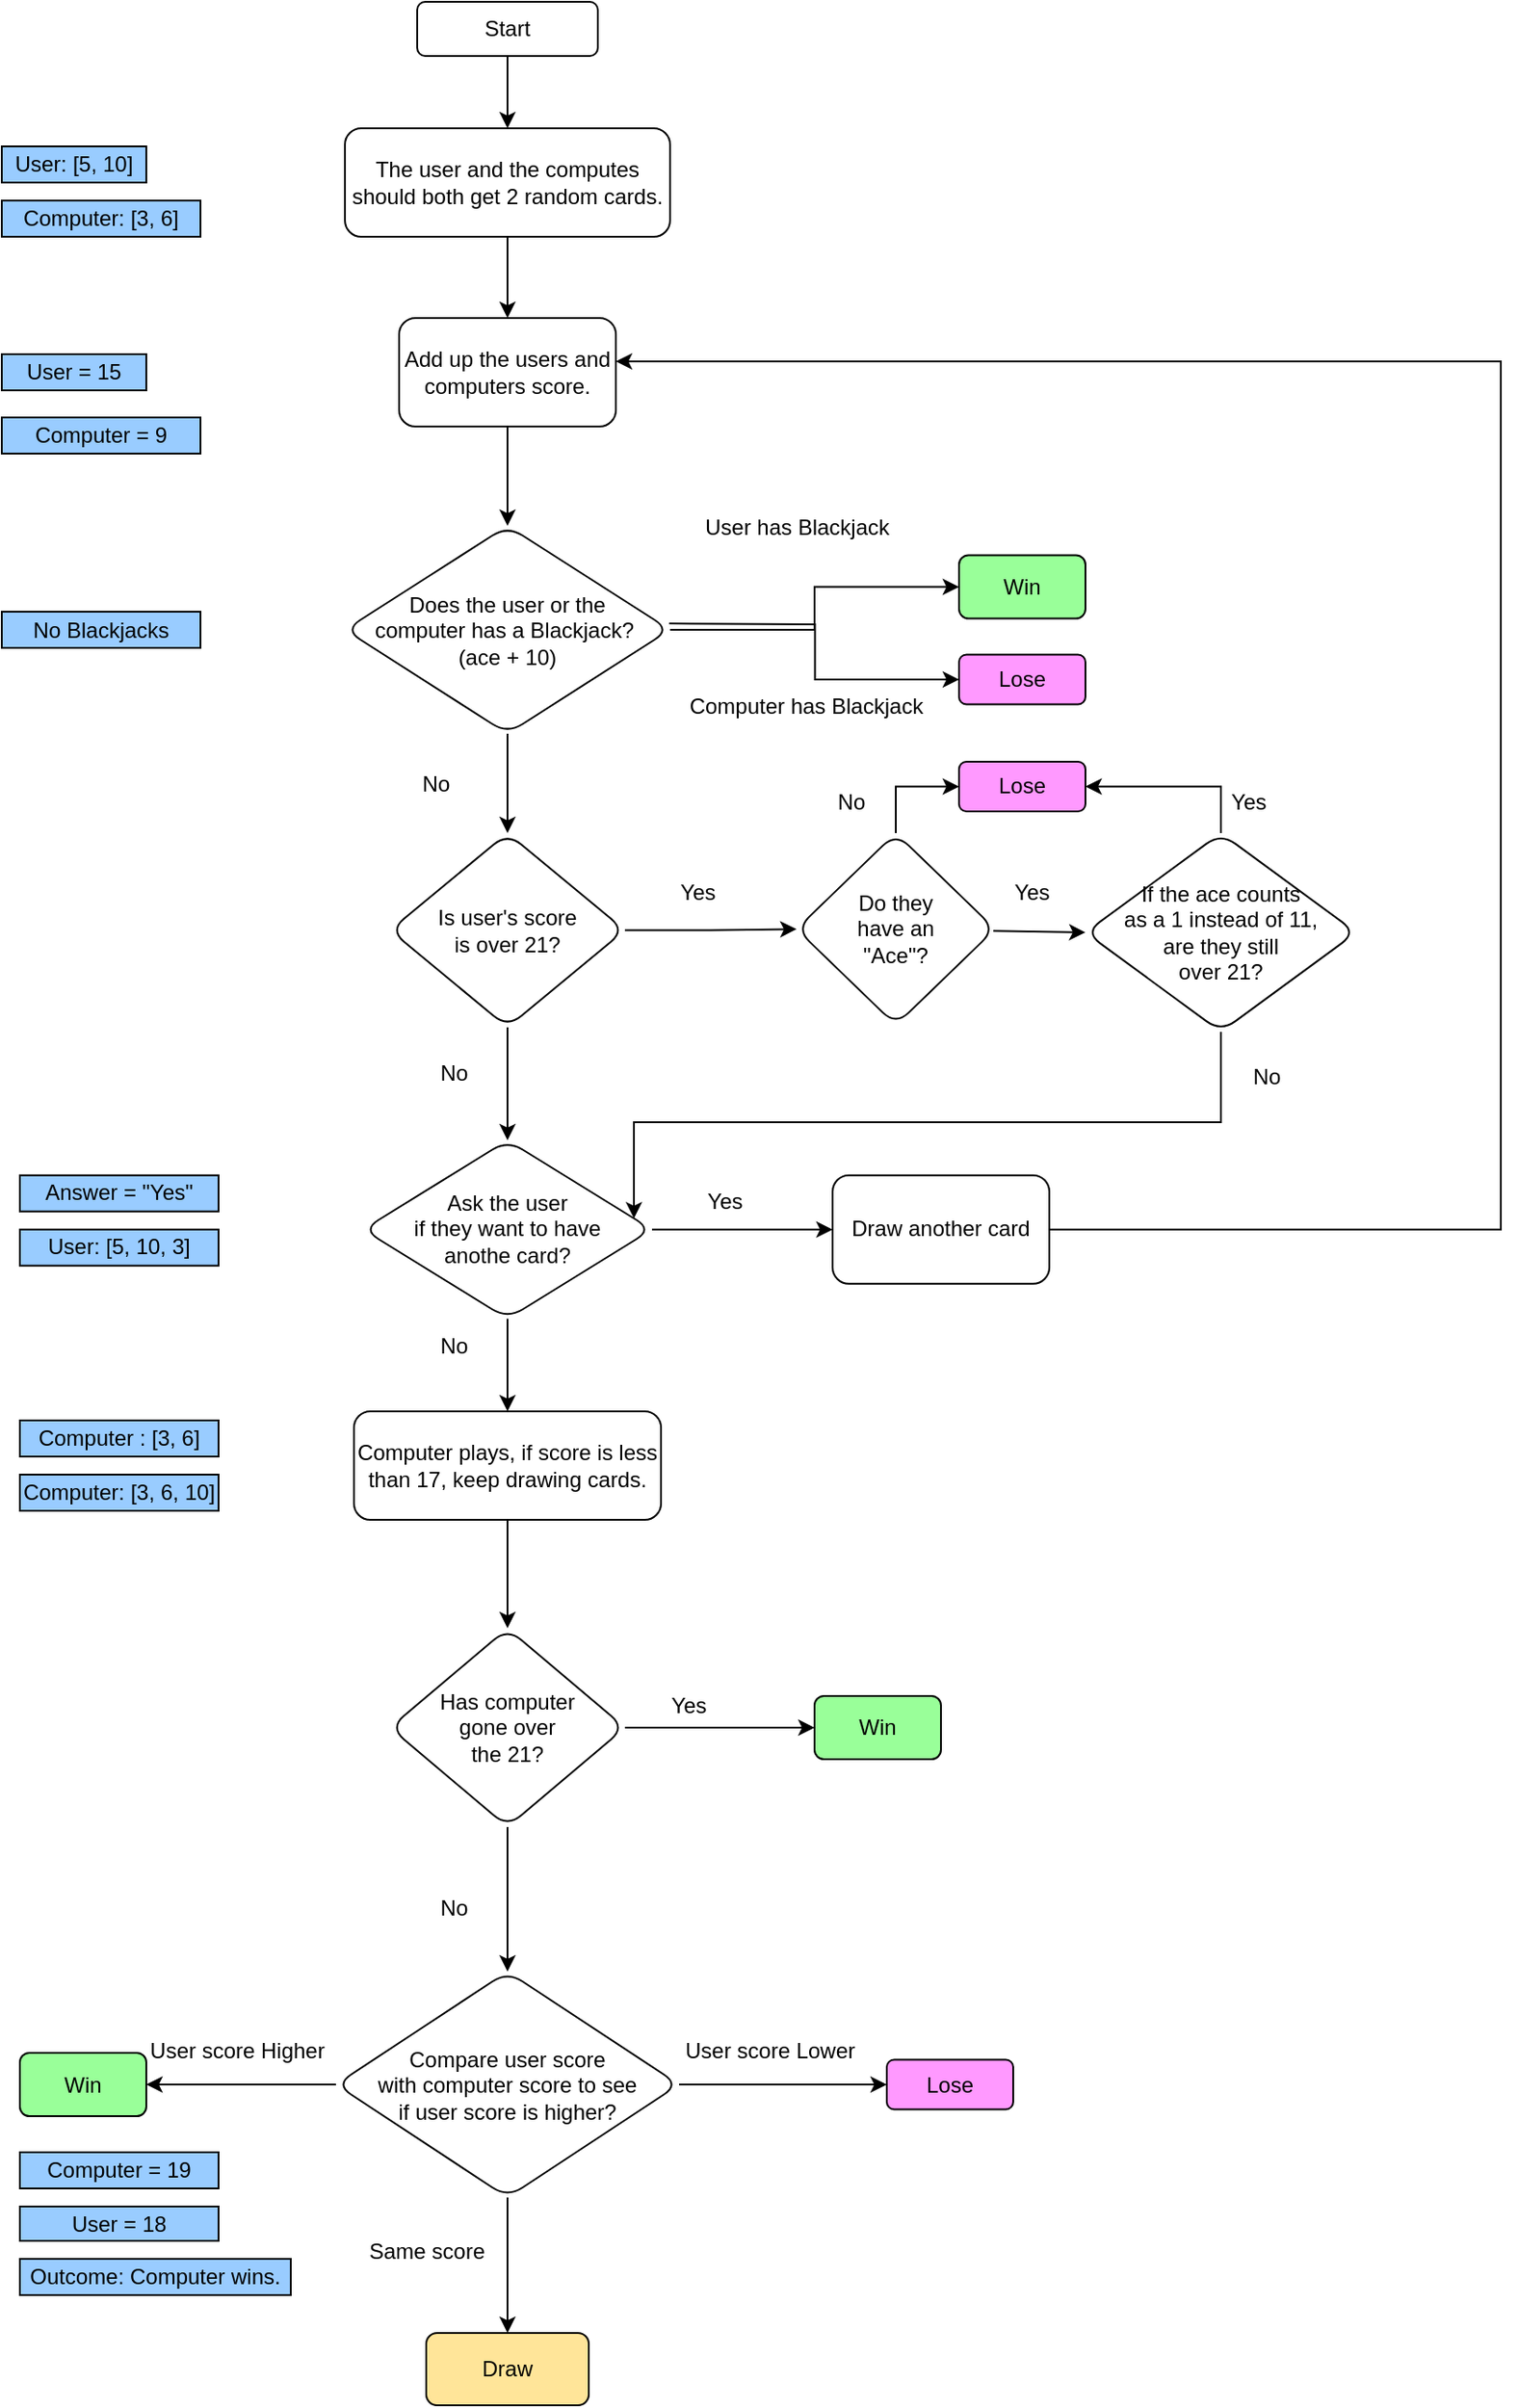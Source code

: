 <mxfile version="22.1.21" type="github">
  <diagram id="C5RBs43oDa-KdzZeNtuy" name="Page-1">
    <mxGraphModel dx="1912" dy="1061" grid="1" gridSize="10" guides="1" tooltips="1" connect="1" arrows="1" fold="1" page="1" pageScale="1" pageWidth="827" pageHeight="1169" math="0" shadow="0">
      <root>
        <mxCell id="WIyWlLk6GJQsqaUBKTNV-0" />
        <mxCell id="WIyWlLk6GJQsqaUBKTNV-1" parent="WIyWlLk6GJQsqaUBKTNV-0" />
        <mxCell id="2ugnmzU8NUE2r2qJuOM5-2" value="" style="edgeStyle=orthogonalEdgeStyle;rounded=0;orthogonalLoop=1;jettySize=auto;html=1;" edge="1" parent="WIyWlLk6GJQsqaUBKTNV-1" source="2ugnmzU8NUE2r2qJuOM5-0" target="2ugnmzU8NUE2r2qJuOM5-1">
          <mxGeometry relative="1" as="geometry" />
        </mxCell>
        <mxCell id="2ugnmzU8NUE2r2qJuOM5-0" value="Start" style="rounded=1;whiteSpace=wrap;html=1;" vertex="1" parent="WIyWlLk6GJQsqaUBKTNV-1">
          <mxGeometry x="360" y="50" width="100" height="30" as="geometry" />
        </mxCell>
        <mxCell id="2ugnmzU8NUE2r2qJuOM5-4" value="" style="edgeStyle=orthogonalEdgeStyle;rounded=0;orthogonalLoop=1;jettySize=auto;html=1;" edge="1" parent="WIyWlLk6GJQsqaUBKTNV-1" source="2ugnmzU8NUE2r2qJuOM5-1" target="2ugnmzU8NUE2r2qJuOM5-3">
          <mxGeometry relative="1" as="geometry" />
        </mxCell>
        <mxCell id="2ugnmzU8NUE2r2qJuOM5-1" value="The user and the computes should both get 2 random cards." style="whiteSpace=wrap;html=1;rounded=1;" vertex="1" parent="WIyWlLk6GJQsqaUBKTNV-1">
          <mxGeometry x="320" y="120" width="180" height="60" as="geometry" />
        </mxCell>
        <mxCell id="2ugnmzU8NUE2r2qJuOM5-6" value="" style="edgeStyle=orthogonalEdgeStyle;rounded=0;orthogonalLoop=1;jettySize=auto;html=1;" edge="1" parent="WIyWlLk6GJQsqaUBKTNV-1" source="2ugnmzU8NUE2r2qJuOM5-3" target="2ugnmzU8NUE2r2qJuOM5-5">
          <mxGeometry relative="1" as="geometry" />
        </mxCell>
        <mxCell id="2ugnmzU8NUE2r2qJuOM5-3" value="Add up the users and computers score." style="whiteSpace=wrap;html=1;rounded=1;" vertex="1" parent="WIyWlLk6GJQsqaUBKTNV-1">
          <mxGeometry x="350" y="225" width="120" height="60" as="geometry" />
        </mxCell>
        <mxCell id="2ugnmzU8NUE2r2qJuOM5-8" value="" style="edgeStyle=orthogonalEdgeStyle;rounded=0;orthogonalLoop=1;jettySize=auto;html=1;" edge="1" parent="WIyWlLk6GJQsqaUBKTNV-1" source="2ugnmzU8NUE2r2qJuOM5-5" target="2ugnmzU8NUE2r2qJuOM5-7">
          <mxGeometry relative="1" as="geometry" />
        </mxCell>
        <mxCell id="2ugnmzU8NUE2r2qJuOM5-41" style="edgeStyle=orthogonalEdgeStyle;rounded=0;orthogonalLoop=1;jettySize=auto;html=1;entryX=0;entryY=0.5;entryDx=0;entryDy=0;" edge="1" parent="WIyWlLk6GJQsqaUBKTNV-1" source="2ugnmzU8NUE2r2qJuOM5-5" target="2ugnmzU8NUE2r2qJuOM5-39">
          <mxGeometry relative="1" as="geometry" />
        </mxCell>
        <mxCell id="2ugnmzU8NUE2r2qJuOM5-5" value="Does the user or the&lt;br&gt;computer has a Blackjack?&amp;nbsp;&lt;br&gt;(ace + 10)" style="rhombus;whiteSpace=wrap;html=1;rounded=1;" vertex="1" parent="WIyWlLk6GJQsqaUBKTNV-1">
          <mxGeometry x="320" y="340" width="180" height="115" as="geometry" />
        </mxCell>
        <mxCell id="2ugnmzU8NUE2r2qJuOM5-11" value="" style="edgeStyle=orthogonalEdgeStyle;rounded=0;orthogonalLoop=1;jettySize=auto;html=1;" edge="1" parent="WIyWlLk6GJQsqaUBKTNV-1" source="2ugnmzU8NUE2r2qJuOM5-7" target="2ugnmzU8NUE2r2qJuOM5-10">
          <mxGeometry relative="1" as="geometry" />
        </mxCell>
        <mxCell id="2ugnmzU8NUE2r2qJuOM5-46" value="" style="edgeStyle=orthogonalEdgeStyle;rounded=0;orthogonalLoop=1;jettySize=auto;html=1;" edge="1" parent="WIyWlLk6GJQsqaUBKTNV-1" source="2ugnmzU8NUE2r2qJuOM5-7" target="2ugnmzU8NUE2r2qJuOM5-45">
          <mxGeometry relative="1" as="geometry" />
        </mxCell>
        <mxCell id="2ugnmzU8NUE2r2qJuOM5-7" value="Is user&#39;s score&lt;br&gt;is over 21?" style="rhombus;whiteSpace=wrap;html=1;rounded=1;" vertex="1" parent="WIyWlLk6GJQsqaUBKTNV-1">
          <mxGeometry x="345" y="510" width="130" height="107.5" as="geometry" />
        </mxCell>
        <mxCell id="2ugnmzU8NUE2r2qJuOM5-9" value="No" style="text;html=1;align=center;verticalAlign=middle;resizable=0;points=[];autosize=1;strokeColor=none;fillColor=none;" vertex="1" parent="WIyWlLk6GJQsqaUBKTNV-1">
          <mxGeometry x="350" y="468" width="40" height="30" as="geometry" />
        </mxCell>
        <mxCell id="2ugnmzU8NUE2r2qJuOM5-14" value="" style="edgeStyle=orthogonalEdgeStyle;rounded=0;orthogonalLoop=1;jettySize=auto;html=1;" edge="1" parent="WIyWlLk6GJQsqaUBKTNV-1" source="2ugnmzU8NUE2r2qJuOM5-10" target="2ugnmzU8NUE2r2qJuOM5-13">
          <mxGeometry relative="1" as="geometry" />
        </mxCell>
        <mxCell id="2ugnmzU8NUE2r2qJuOM5-64" value="" style="edgeStyle=orthogonalEdgeStyle;rounded=0;orthogonalLoop=1;jettySize=auto;html=1;" edge="1" parent="WIyWlLk6GJQsqaUBKTNV-1" source="2ugnmzU8NUE2r2qJuOM5-10" target="2ugnmzU8NUE2r2qJuOM5-63">
          <mxGeometry relative="1" as="geometry" />
        </mxCell>
        <mxCell id="2ugnmzU8NUE2r2qJuOM5-10" value="Ask the user &lt;br&gt;if they want to have &lt;br&gt;anothe card?" style="rhombus;whiteSpace=wrap;html=1;rounded=1;" vertex="1" parent="WIyWlLk6GJQsqaUBKTNV-1">
          <mxGeometry x="330" y="680" width="160" height="98.75" as="geometry" />
        </mxCell>
        <mxCell id="2ugnmzU8NUE2r2qJuOM5-12" value="No" style="text;html=1;align=center;verticalAlign=middle;resizable=0;points=[];autosize=1;strokeColor=none;fillColor=none;" vertex="1" parent="WIyWlLk6GJQsqaUBKTNV-1">
          <mxGeometry x="360" y="628" width="40" height="30" as="geometry" />
        </mxCell>
        <mxCell id="2ugnmzU8NUE2r2qJuOM5-16" value="" style="edgeStyle=orthogonalEdgeStyle;rounded=0;orthogonalLoop=1;jettySize=auto;html=1;" edge="1" parent="WIyWlLk6GJQsqaUBKTNV-1" source="2ugnmzU8NUE2r2qJuOM5-13" target="2ugnmzU8NUE2r2qJuOM5-15">
          <mxGeometry relative="1" as="geometry" />
        </mxCell>
        <mxCell id="2ugnmzU8NUE2r2qJuOM5-13" value="Computer plays, if score is less than 17, keep drawing cards." style="whiteSpace=wrap;html=1;rounded=1;" vertex="1" parent="WIyWlLk6GJQsqaUBKTNV-1">
          <mxGeometry x="325" y="830" width="170" height="60" as="geometry" />
        </mxCell>
        <mxCell id="2ugnmzU8NUE2r2qJuOM5-18" value="" style="edgeStyle=orthogonalEdgeStyle;rounded=0;orthogonalLoop=1;jettySize=auto;html=1;" edge="1" parent="WIyWlLk6GJQsqaUBKTNV-1" source="2ugnmzU8NUE2r2qJuOM5-15" target="2ugnmzU8NUE2r2qJuOM5-17">
          <mxGeometry relative="1" as="geometry" />
        </mxCell>
        <mxCell id="2ugnmzU8NUE2r2qJuOM5-21" value="" style="edgeStyle=orthogonalEdgeStyle;rounded=0;orthogonalLoop=1;jettySize=auto;html=1;" edge="1" parent="WIyWlLk6GJQsqaUBKTNV-1" source="2ugnmzU8NUE2r2qJuOM5-15" target="2ugnmzU8NUE2r2qJuOM5-20">
          <mxGeometry relative="1" as="geometry" />
        </mxCell>
        <mxCell id="2ugnmzU8NUE2r2qJuOM5-15" value="Has computer &lt;br&gt;gone over &lt;br&gt;the 21?" style="rhombus;whiteSpace=wrap;html=1;rounded=1;" vertex="1" parent="WIyWlLk6GJQsqaUBKTNV-1">
          <mxGeometry x="345" y="950" width="130" height="110" as="geometry" />
        </mxCell>
        <mxCell id="2ugnmzU8NUE2r2qJuOM5-17" value="Win" style="whiteSpace=wrap;html=1;rounded=1;fillColor=#99FF99;" vertex="1" parent="WIyWlLk6GJQsqaUBKTNV-1">
          <mxGeometry x="580" y="987.5" width="70" height="35" as="geometry" />
        </mxCell>
        <mxCell id="2ugnmzU8NUE2r2qJuOM5-19" value="Yes" style="text;html=1;align=center;verticalAlign=middle;resizable=0;points=[];autosize=1;strokeColor=none;fillColor=none;" vertex="1" parent="WIyWlLk6GJQsqaUBKTNV-1">
          <mxGeometry x="490" y="978" width="40" height="30" as="geometry" />
        </mxCell>
        <mxCell id="2ugnmzU8NUE2r2qJuOM5-23" value="" style="edgeStyle=orthogonalEdgeStyle;rounded=0;orthogonalLoop=1;jettySize=auto;html=1;" edge="1" parent="WIyWlLk6GJQsqaUBKTNV-1" source="2ugnmzU8NUE2r2qJuOM5-20" target="2ugnmzU8NUE2r2qJuOM5-22">
          <mxGeometry relative="1" as="geometry" />
        </mxCell>
        <mxCell id="2ugnmzU8NUE2r2qJuOM5-27" value="" style="edgeStyle=orthogonalEdgeStyle;rounded=0;orthogonalLoop=1;jettySize=auto;html=1;" edge="1" parent="WIyWlLk6GJQsqaUBKTNV-1" source="2ugnmzU8NUE2r2qJuOM5-20" target="2ugnmzU8NUE2r2qJuOM5-26">
          <mxGeometry relative="1" as="geometry" />
        </mxCell>
        <mxCell id="2ugnmzU8NUE2r2qJuOM5-30" value="" style="edgeStyle=orthogonalEdgeStyle;rounded=0;orthogonalLoop=1;jettySize=auto;html=1;entryX=1;entryY=0.5;entryDx=0;entryDy=0;" edge="1" parent="WIyWlLk6GJQsqaUBKTNV-1" source="2ugnmzU8NUE2r2qJuOM5-20" target="2ugnmzU8NUE2r2qJuOM5-31">
          <mxGeometry relative="1" as="geometry">
            <mxPoint x="200" y="1202.5" as="targetPoint" />
          </mxGeometry>
        </mxCell>
        <mxCell id="2ugnmzU8NUE2r2qJuOM5-20" value="Compare user score &lt;br&gt;with computer score to see &lt;br&gt;if user score is higher?" style="rhombus;whiteSpace=wrap;html=1;rounded=1;" vertex="1" parent="WIyWlLk6GJQsqaUBKTNV-1">
          <mxGeometry x="315" y="1140" width="190" height="125" as="geometry" />
        </mxCell>
        <mxCell id="2ugnmzU8NUE2r2qJuOM5-22" value="Lose" style="whiteSpace=wrap;html=1;rounded=1;fillColor=#FF99FF;" vertex="1" parent="WIyWlLk6GJQsqaUBKTNV-1">
          <mxGeometry x="620" y="1188.75" width="70" height="27.5" as="geometry" />
        </mxCell>
        <mxCell id="2ugnmzU8NUE2r2qJuOM5-24" value="User score Lower" style="text;html=1;align=center;verticalAlign=middle;resizable=0;points=[];autosize=1;strokeColor=none;fillColor=none;" vertex="1" parent="WIyWlLk6GJQsqaUBKTNV-1">
          <mxGeometry x="495" y="1169" width="120" height="30" as="geometry" />
        </mxCell>
        <mxCell id="2ugnmzU8NUE2r2qJuOM5-26" value="Draw" style="whiteSpace=wrap;html=1;rounded=1;fillColor=#FFE599;" vertex="1" parent="WIyWlLk6GJQsqaUBKTNV-1">
          <mxGeometry x="365" y="1340" width="90" height="40" as="geometry" />
        </mxCell>
        <mxCell id="2ugnmzU8NUE2r2qJuOM5-28" value="Same score" style="text;html=1;align=center;verticalAlign=middle;resizable=0;points=[];autosize=1;strokeColor=none;fillColor=none;" vertex="1" parent="WIyWlLk6GJQsqaUBKTNV-1">
          <mxGeometry x="320" y="1280" width="90" height="30" as="geometry" />
        </mxCell>
        <mxCell id="2ugnmzU8NUE2r2qJuOM5-31" value="Win" style="whiteSpace=wrap;html=1;rounded=1;fillColor=#99FF99;" vertex="1" parent="WIyWlLk6GJQsqaUBKTNV-1">
          <mxGeometry x="140" y="1185" width="70" height="35" as="geometry" />
        </mxCell>
        <mxCell id="2ugnmzU8NUE2r2qJuOM5-32" value="User score Higher" style="text;html=1;align=center;verticalAlign=middle;resizable=0;points=[];autosize=1;strokeColor=none;fillColor=none;" vertex="1" parent="WIyWlLk6GJQsqaUBKTNV-1">
          <mxGeometry x="200" y="1169" width="120" height="30" as="geometry" />
        </mxCell>
        <mxCell id="2ugnmzU8NUE2r2qJuOM5-33" value="No" style="text;html=1;align=center;verticalAlign=middle;resizable=0;points=[];autosize=1;strokeColor=none;fillColor=none;" vertex="1" parent="WIyWlLk6GJQsqaUBKTNV-1">
          <mxGeometry x="360" y="1090" width="40" height="30" as="geometry" />
        </mxCell>
        <mxCell id="2ugnmzU8NUE2r2qJuOM5-34" value="User: [5, 10]" style="rounded=0;whiteSpace=wrap;html=1;fillColor=#99CCFF;" vertex="1" parent="WIyWlLk6GJQsqaUBKTNV-1">
          <mxGeometry x="130" y="130" width="80" height="20" as="geometry" />
        </mxCell>
        <mxCell id="2ugnmzU8NUE2r2qJuOM5-35" value="Computer: [3, 6]" style="rounded=0;whiteSpace=wrap;html=1;fillColor=#99CCFF;" vertex="1" parent="WIyWlLk6GJQsqaUBKTNV-1">
          <mxGeometry x="130" y="160" width="110" height="20" as="geometry" />
        </mxCell>
        <mxCell id="2ugnmzU8NUE2r2qJuOM5-36" value="User = 15" style="rounded=0;whiteSpace=wrap;html=1;fillColor=#99CCFF;" vertex="1" parent="WIyWlLk6GJQsqaUBKTNV-1">
          <mxGeometry x="130" y="245" width="80" height="20" as="geometry" />
        </mxCell>
        <mxCell id="2ugnmzU8NUE2r2qJuOM5-37" value="Computer = 9" style="rounded=0;whiteSpace=wrap;html=1;fillColor=#99CCFF;" vertex="1" parent="WIyWlLk6GJQsqaUBKTNV-1">
          <mxGeometry x="130" y="280" width="110" height="20" as="geometry" />
        </mxCell>
        <mxCell id="2ugnmzU8NUE2r2qJuOM5-38" value="No Blackjacks" style="rounded=0;whiteSpace=wrap;html=1;fillColor=#99CCFF;" vertex="1" parent="WIyWlLk6GJQsqaUBKTNV-1">
          <mxGeometry x="130" y="387.5" width="110" height="20" as="geometry" />
        </mxCell>
        <mxCell id="2ugnmzU8NUE2r2qJuOM5-39" value="Win" style="whiteSpace=wrap;html=1;rounded=1;fillColor=#99FF99;" vertex="1" parent="WIyWlLk6GJQsqaUBKTNV-1">
          <mxGeometry x="660" y="356.25" width="70" height="35" as="geometry" />
        </mxCell>
        <mxCell id="2ugnmzU8NUE2r2qJuOM5-40" value="Lose" style="whiteSpace=wrap;html=1;rounded=1;fillColor=#FF99FF;" vertex="1" parent="WIyWlLk6GJQsqaUBKTNV-1">
          <mxGeometry x="660" y="411.25" width="70" height="27.5" as="geometry" />
        </mxCell>
        <mxCell id="2ugnmzU8NUE2r2qJuOM5-42" style="edgeStyle=orthogonalEdgeStyle;rounded=0;orthogonalLoop=1;jettySize=auto;html=1;entryX=0;entryY=0.5;entryDx=0;entryDy=0;" edge="1" parent="WIyWlLk6GJQsqaUBKTNV-1" target="2ugnmzU8NUE2r2qJuOM5-40">
          <mxGeometry relative="1" as="geometry">
            <mxPoint x="499.47" y="394" as="sourcePoint" />
            <mxPoint x="659.47" y="370" as="targetPoint" />
          </mxGeometry>
        </mxCell>
        <mxCell id="2ugnmzU8NUE2r2qJuOM5-43" value="Computer has Blackjack" style="text;html=1;align=center;verticalAlign=middle;resizable=0;points=[];autosize=1;strokeColor=none;fillColor=none;" vertex="1" parent="WIyWlLk6GJQsqaUBKTNV-1">
          <mxGeometry x="500" y="425" width="150" height="30" as="geometry" />
        </mxCell>
        <mxCell id="2ugnmzU8NUE2r2qJuOM5-44" value="User has Blackjack" style="text;html=1;align=center;verticalAlign=middle;resizable=0;points=[];autosize=1;strokeColor=none;fillColor=none;" vertex="1" parent="WIyWlLk6GJQsqaUBKTNV-1">
          <mxGeometry x="505" y="326.25" width="130" height="30" as="geometry" />
        </mxCell>
        <mxCell id="2ugnmzU8NUE2r2qJuOM5-51" value="" style="edgeStyle=orthogonalEdgeStyle;rounded=0;orthogonalLoop=1;jettySize=auto;html=1;entryX=0;entryY=0.5;entryDx=0;entryDy=0;" edge="1" parent="WIyWlLk6GJQsqaUBKTNV-1" source="2ugnmzU8NUE2r2qJuOM5-45" target="2ugnmzU8NUE2r2qJuOM5-49">
          <mxGeometry relative="1" as="geometry" />
        </mxCell>
        <mxCell id="2ugnmzU8NUE2r2qJuOM5-56" style="edgeStyle=none;rounded=0;orthogonalLoop=1;jettySize=auto;html=1;entryX=0;entryY=0.5;entryDx=0;entryDy=0;" edge="1" parent="WIyWlLk6GJQsqaUBKTNV-1" source="2ugnmzU8NUE2r2qJuOM5-45" target="2ugnmzU8NUE2r2qJuOM5-48">
          <mxGeometry relative="1" as="geometry" />
        </mxCell>
        <mxCell id="2ugnmzU8NUE2r2qJuOM5-45" value="Do they &lt;br&gt;have an &lt;br&gt;&quot;Ace&quot;?" style="rhombus;whiteSpace=wrap;html=1;rounded=1;" vertex="1" parent="WIyWlLk6GJQsqaUBKTNV-1">
          <mxGeometry x="570" y="510" width="110" height="106.25" as="geometry" />
        </mxCell>
        <mxCell id="2ugnmzU8NUE2r2qJuOM5-47" value="Yes" style="text;html=1;align=center;verticalAlign=middle;resizable=0;points=[];autosize=1;strokeColor=none;fillColor=none;" vertex="1" parent="WIyWlLk6GJQsqaUBKTNV-1">
          <mxGeometry x="495" y="528" width="40" height="30" as="geometry" />
        </mxCell>
        <mxCell id="2ugnmzU8NUE2r2qJuOM5-62" style="edgeStyle=orthogonalEdgeStyle;rounded=0;orthogonalLoop=1;jettySize=auto;html=1;exitX=0.5;exitY=1;exitDx=0;exitDy=0;" edge="1" parent="WIyWlLk6GJQsqaUBKTNV-1" source="2ugnmzU8NUE2r2qJuOM5-48" target="2ugnmzU8NUE2r2qJuOM5-10">
          <mxGeometry relative="1" as="geometry">
            <mxPoint x="500" y="720" as="targetPoint" />
            <Array as="points">
              <mxPoint x="805" y="670" />
              <mxPoint x="480" y="670" />
            </Array>
          </mxGeometry>
        </mxCell>
        <mxCell id="2ugnmzU8NUE2r2qJuOM5-48" value="If the ace counts&lt;br&gt;as a 1 instead of 11,&lt;br&gt;are they still&lt;br&gt;over 21?" style="rhombus;whiteSpace=wrap;html=1;rounded=1;" vertex="1" parent="WIyWlLk6GJQsqaUBKTNV-1">
          <mxGeometry x="730" y="510" width="150" height="110" as="geometry" />
        </mxCell>
        <mxCell id="2ugnmzU8NUE2r2qJuOM5-49" value="Lose" style="whiteSpace=wrap;html=1;rounded=1;fillColor=#FF99FF;" vertex="1" parent="WIyWlLk6GJQsqaUBKTNV-1">
          <mxGeometry x="660" y="470.5" width="70" height="27.5" as="geometry" />
        </mxCell>
        <mxCell id="2ugnmzU8NUE2r2qJuOM5-52" value="" style="edgeStyle=orthogonalEdgeStyle;rounded=0;orthogonalLoop=1;jettySize=auto;html=1;entryX=1;entryY=0.5;entryDx=0;entryDy=0;exitX=0.5;exitY=0;exitDx=0;exitDy=0;" edge="1" parent="WIyWlLk6GJQsqaUBKTNV-1" source="2ugnmzU8NUE2r2qJuOM5-48" target="2ugnmzU8NUE2r2qJuOM5-49">
          <mxGeometry relative="1" as="geometry">
            <mxPoint x="827" y="498.78" as="sourcePoint" />
            <mxPoint x="747" y="466.685" as="targetPoint" />
          </mxGeometry>
        </mxCell>
        <mxCell id="2ugnmzU8NUE2r2qJuOM5-53" value="No" style="text;html=1;align=center;verticalAlign=middle;resizable=0;points=[];autosize=1;strokeColor=none;fillColor=none;" vertex="1" parent="WIyWlLk6GJQsqaUBKTNV-1">
          <mxGeometry x="580" y="478" width="40" height="30" as="geometry" />
        </mxCell>
        <mxCell id="2ugnmzU8NUE2r2qJuOM5-54" value="Yes" style="text;html=1;align=center;verticalAlign=middle;resizable=0;points=[];autosize=1;strokeColor=none;fillColor=none;" vertex="1" parent="WIyWlLk6GJQsqaUBKTNV-1">
          <mxGeometry x="800" y="478" width="40" height="30" as="geometry" />
        </mxCell>
        <mxCell id="2ugnmzU8NUE2r2qJuOM5-55" style="edgeStyle=orthogonalEdgeStyle;rounded=0;orthogonalLoop=1;jettySize=auto;html=1;exitX=0.5;exitY=1;exitDx=0;exitDy=0;" edge="1" parent="WIyWlLk6GJQsqaUBKTNV-1" source="2ugnmzU8NUE2r2qJuOM5-48" target="2ugnmzU8NUE2r2qJuOM5-48">
          <mxGeometry relative="1" as="geometry" />
        </mxCell>
        <mxCell id="2ugnmzU8NUE2r2qJuOM5-57" value="Yes" style="text;html=1;align=center;verticalAlign=middle;resizable=0;points=[];autosize=1;strokeColor=none;fillColor=none;" vertex="1" parent="WIyWlLk6GJQsqaUBKTNV-1">
          <mxGeometry x="680" y="528" width="40" height="30" as="geometry" />
        </mxCell>
        <mxCell id="2ugnmzU8NUE2r2qJuOM5-60" value="No" style="text;html=1;align=center;verticalAlign=middle;resizable=0;points=[];autosize=1;strokeColor=none;fillColor=none;" vertex="1" parent="WIyWlLk6GJQsqaUBKTNV-1">
          <mxGeometry x="810" y="630" width="40" height="30" as="geometry" />
        </mxCell>
        <mxCell id="2ugnmzU8NUE2r2qJuOM5-61" value="No" style="text;html=1;align=center;verticalAlign=middle;resizable=0;points=[];autosize=1;strokeColor=none;fillColor=none;" vertex="1" parent="WIyWlLk6GJQsqaUBKTNV-1">
          <mxGeometry x="360" y="778.75" width="40" height="30" as="geometry" />
        </mxCell>
        <mxCell id="2ugnmzU8NUE2r2qJuOM5-63" value="Draw another card" style="whiteSpace=wrap;html=1;rounded=1;" vertex="1" parent="WIyWlLk6GJQsqaUBKTNV-1">
          <mxGeometry x="590" y="699.375" width="120" height="60" as="geometry" />
        </mxCell>
        <mxCell id="2ugnmzU8NUE2r2qJuOM5-65" value="Yes" style="text;html=1;align=center;verticalAlign=middle;resizable=0;points=[];autosize=1;strokeColor=none;fillColor=none;" vertex="1" parent="WIyWlLk6GJQsqaUBKTNV-1">
          <mxGeometry x="510" y="699.38" width="40" height="30" as="geometry" />
        </mxCell>
        <mxCell id="2ugnmzU8NUE2r2qJuOM5-66" style="edgeStyle=orthogonalEdgeStyle;rounded=0;orthogonalLoop=1;jettySize=auto;html=1;entryX=1;entryY=0.4;entryDx=0;entryDy=0;entryPerimeter=0;" edge="1" parent="WIyWlLk6GJQsqaUBKTNV-1" source="2ugnmzU8NUE2r2qJuOM5-63" target="2ugnmzU8NUE2r2qJuOM5-3">
          <mxGeometry relative="1" as="geometry">
            <Array as="points">
              <mxPoint x="960" y="729" />
              <mxPoint x="960" y="249" />
            </Array>
          </mxGeometry>
        </mxCell>
        <mxCell id="2ugnmzU8NUE2r2qJuOM5-67" value="Answer = &quot;Yes&quot;" style="rounded=0;whiteSpace=wrap;html=1;fillColor=#99CCFF;" vertex="1" parent="WIyWlLk6GJQsqaUBKTNV-1">
          <mxGeometry x="140" y="699.37" width="110" height="20" as="geometry" />
        </mxCell>
        <mxCell id="2ugnmzU8NUE2r2qJuOM5-68" value="User: [5, 10, 3]" style="rounded=0;whiteSpace=wrap;html=1;fillColor=#99CCFF;" vertex="1" parent="WIyWlLk6GJQsqaUBKTNV-1">
          <mxGeometry x="140" y="729.37" width="110" height="20" as="geometry" />
        </mxCell>
        <mxCell id="2ugnmzU8NUE2r2qJuOM5-69" value="Computer : [3, 6]" style="rounded=0;whiteSpace=wrap;html=1;fillColor=#99CCFF;" vertex="1" parent="WIyWlLk6GJQsqaUBKTNV-1">
          <mxGeometry x="140" y="835" width="110" height="20" as="geometry" />
        </mxCell>
        <mxCell id="2ugnmzU8NUE2r2qJuOM5-70" value="Computer: [3, 6, 10]" style="rounded=0;whiteSpace=wrap;html=1;fillColor=#99CCFF;" vertex="1" parent="WIyWlLk6GJQsqaUBKTNV-1">
          <mxGeometry x="140" y="865" width="110" height="20" as="geometry" />
        </mxCell>
        <mxCell id="2ugnmzU8NUE2r2qJuOM5-72" value="Computer = 19" style="rounded=0;whiteSpace=wrap;html=1;fillColor=#99CCFF;" vertex="1" parent="WIyWlLk6GJQsqaUBKTNV-1">
          <mxGeometry x="140" y="1240" width="110" height="20" as="geometry" />
        </mxCell>
        <mxCell id="2ugnmzU8NUE2r2qJuOM5-73" value="User = 18" style="rounded=0;whiteSpace=wrap;html=1;fillColor=#99CCFF;" vertex="1" parent="WIyWlLk6GJQsqaUBKTNV-1">
          <mxGeometry x="140" y="1270" width="110" height="19" as="geometry" />
        </mxCell>
        <mxCell id="2ugnmzU8NUE2r2qJuOM5-74" value="Outcome: Computer wins." style="rounded=0;whiteSpace=wrap;html=1;fillColor=#99CCFF;" vertex="1" parent="WIyWlLk6GJQsqaUBKTNV-1">
          <mxGeometry x="140" y="1299" width="150" height="20" as="geometry" />
        </mxCell>
      </root>
    </mxGraphModel>
  </diagram>
</mxfile>
